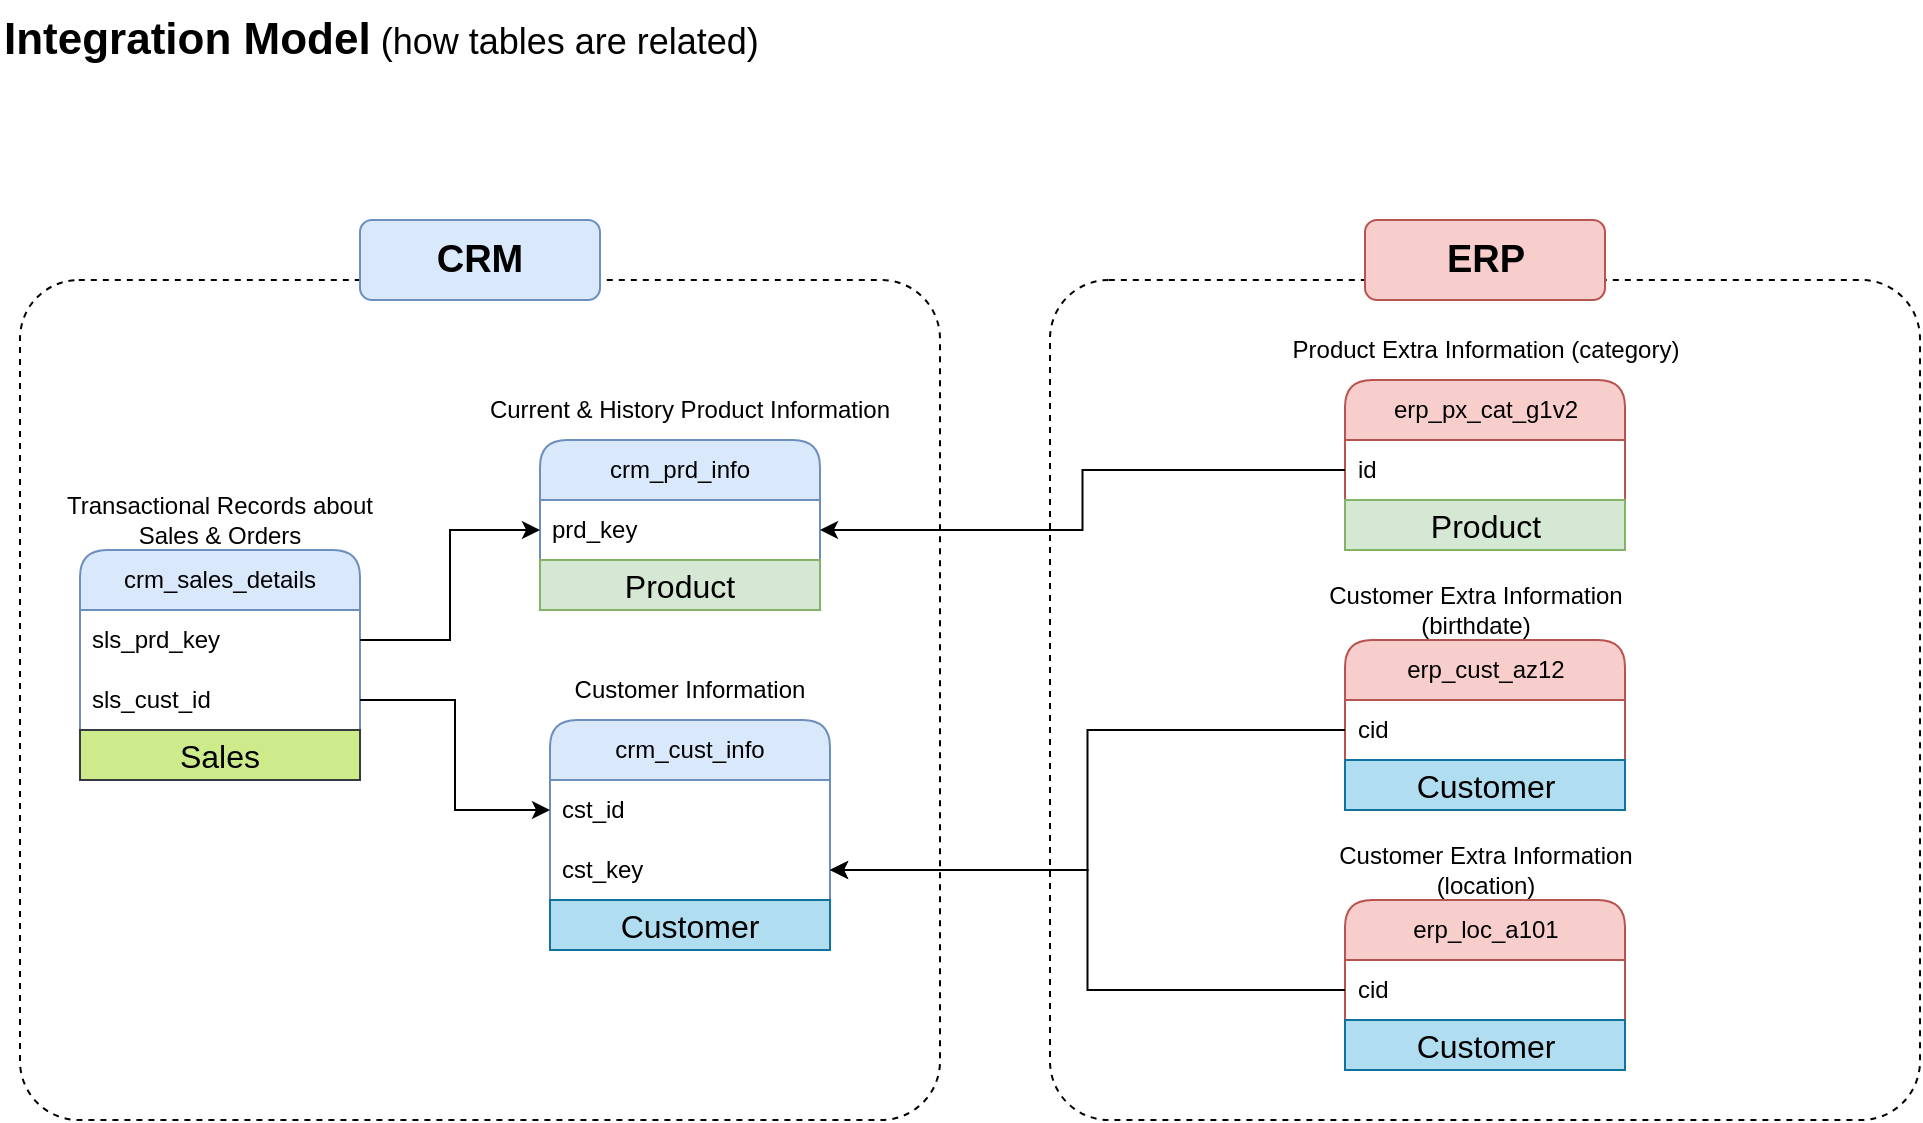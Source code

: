 <mxfile version="26.0.16">
  <diagram name="Page-1" id="j0AnNzJ7tnAQWJuxO1I7">
    <mxGraphModel dx="1036" dy="614" grid="1" gridSize="10" guides="1" tooltips="1" connect="1" arrows="1" fold="1" page="1" pageScale="1.4" pageWidth="850" pageHeight="1100" math="0" shadow="0">
      <root>
        <mxCell id="0" />
        <mxCell id="1" parent="0" />
        <mxCell id="gELofkWoJPkuMngPN7Y3-48" value="" style="rounded=1;whiteSpace=wrap;html=1;fillColor=none;dashed=1;arcSize=7;" parent="1" vertex="1">
          <mxGeometry x="60" y="220" width="460" height="420" as="geometry" />
        </mxCell>
        <mxCell id="gELofkWoJPkuMngPN7Y3-53" value="" style="rounded=1;whiteSpace=wrap;html=1;fillColor=none;dashed=1;arcSize=7;" parent="1" vertex="1">
          <mxGeometry x="575" y="220" width="435" height="420" as="geometry" />
        </mxCell>
        <mxCell id="gELofkWoJPkuMngPN7Y3-1" value="crm_cust_info" style="swimlane;fontStyle=0;childLayout=stackLayout;horizontal=1;startSize=30;horizontalStack=0;resizeParent=1;resizeParentMax=0;resizeLast=0;collapsible=1;marginBottom=0;whiteSpace=wrap;html=1;rounded=1;glass=0;shadow=0;fillColor=#dae8fc;strokeColor=#6c8ebf;" parent="1" vertex="1">
          <mxGeometry x="325" y="440" width="140" height="115" as="geometry" />
        </mxCell>
        <mxCell id="gELofkWoJPkuMngPN7Y3-2" value="cst_id" style="text;strokeColor=none;fillColor=none;align=left;verticalAlign=middle;spacingLeft=4;spacingRight=4;overflow=hidden;points=[[0,0.5],[1,0.5]];portConstraint=eastwest;rotatable=0;whiteSpace=wrap;html=1;" parent="gELofkWoJPkuMngPN7Y3-1" vertex="1">
          <mxGeometry y="30" width="140" height="30" as="geometry" />
        </mxCell>
        <mxCell id="gELofkWoJPkuMngPN7Y3-28" value="cst_key" style="text;strokeColor=none;fillColor=none;align=left;verticalAlign=middle;spacingLeft=4;spacingRight=4;overflow=hidden;points=[[0,0.5],[1,0.5]];portConstraint=eastwest;rotatable=0;whiteSpace=wrap;html=1;" parent="gELofkWoJPkuMngPN7Y3-1" vertex="1">
          <mxGeometry y="60" width="140" height="30" as="geometry" />
        </mxCell>
        <mxCell id="MMb5F87yqytEcrP41a2C-2" value="&lt;font style=&quot;font-size: 16px;&quot;&gt;Customer&lt;/font&gt;" style="whiteSpace=wrap;html=1;align=center;fillColor=#b1ddf0;strokeColor=#10739e;" vertex="1" parent="gELofkWoJPkuMngPN7Y3-1">
          <mxGeometry y="90" width="140" height="25" as="geometry" />
        </mxCell>
        <mxCell id="gELofkWoJPkuMngPN7Y3-5" value="Customer Information" style="text;html=1;align=center;verticalAlign=middle;whiteSpace=wrap;rounded=0;" parent="1" vertex="1">
          <mxGeometry x="330" y="410" width="130" height="30" as="geometry" />
        </mxCell>
        <mxCell id="gELofkWoJPkuMngPN7Y3-6" value="crm_prd_info" style="swimlane;fontStyle=0;childLayout=stackLayout;horizontal=1;startSize=30;horizontalStack=0;resizeParent=1;resizeParentMax=0;resizeLast=0;collapsible=1;marginBottom=0;whiteSpace=wrap;html=1;rounded=1;glass=0;shadow=0;fillColor=#dae8fc;strokeColor=#6c8ebf;" parent="1" vertex="1">
          <mxGeometry x="320" y="300" width="140" height="85" as="geometry" />
        </mxCell>
        <mxCell id="gELofkWoJPkuMngPN7Y3-7" value="prd_key" style="text;strokeColor=none;fillColor=none;align=left;verticalAlign=middle;spacingLeft=4;spacingRight=4;overflow=hidden;points=[[0,0.5],[1,0.5]];portConstraint=eastwest;rotatable=0;whiteSpace=wrap;html=1;" parent="gELofkWoJPkuMngPN7Y3-6" vertex="1">
          <mxGeometry y="30" width="140" height="30" as="geometry" />
        </mxCell>
        <mxCell id="MMb5F87yqytEcrP41a2C-1" value="&lt;font style=&quot;font-size: 16px;&quot;&gt;Product&lt;/font&gt;" style="whiteSpace=wrap;html=1;align=center;fillColor=#d5e8d4;strokeColor=#82b366;" vertex="1" parent="gELofkWoJPkuMngPN7Y3-6">
          <mxGeometry y="60" width="140" height="25" as="geometry" />
        </mxCell>
        <mxCell id="gELofkWoJPkuMngPN7Y3-8" value="Current &amp;amp; History Product Information" style="text;html=1;align=center;verticalAlign=middle;whiteSpace=wrap;rounded=0;" parent="1" vertex="1">
          <mxGeometry x="290" y="270" width="210" height="30" as="geometry" />
        </mxCell>
        <mxCell id="gELofkWoJPkuMngPN7Y3-11" value="Transactional Records about Sales &amp;amp; Orders" style="text;html=1;align=center;verticalAlign=middle;whiteSpace=wrap;rounded=0;" parent="1" vertex="1">
          <mxGeometry x="80" y="325" width="160" height="30" as="geometry" />
        </mxCell>
        <mxCell id="gELofkWoJPkuMngPN7Y3-19" value="crm_sales_details" style="swimlane;fontStyle=0;childLayout=stackLayout;horizontal=1;startSize=30;horizontalStack=0;resizeParent=1;resizeParentMax=0;resizeLast=0;collapsible=1;marginBottom=0;whiteSpace=wrap;html=1;fillColor=#dae8fc;strokeColor=#6c8ebf;rounded=1;" parent="1" vertex="1">
          <mxGeometry x="90" y="355" width="140" height="115" as="geometry" />
        </mxCell>
        <mxCell id="gELofkWoJPkuMngPN7Y3-20" value="sls_prd_key" style="text;strokeColor=none;fillColor=none;align=left;verticalAlign=middle;spacingLeft=4;spacingRight=4;overflow=hidden;points=[[0,0.5],[1,0.5]];portConstraint=eastwest;rotatable=0;whiteSpace=wrap;html=1;" parent="gELofkWoJPkuMngPN7Y3-19" vertex="1">
          <mxGeometry y="30" width="140" height="30" as="geometry" />
        </mxCell>
        <mxCell id="gELofkWoJPkuMngPN7Y3-21" value="sls_cust_id" style="text;strokeColor=none;fillColor=none;align=left;verticalAlign=middle;spacingLeft=4;spacingRight=4;overflow=hidden;points=[[0,0.5],[1,0.5]];portConstraint=eastwest;rotatable=0;whiteSpace=wrap;html=1;" parent="gELofkWoJPkuMngPN7Y3-19" vertex="1">
          <mxGeometry y="60" width="140" height="30" as="geometry" />
        </mxCell>
        <mxCell id="MMb5F87yqytEcrP41a2C-7" value="&lt;font style=&quot;font-size: 16px;&quot;&gt;Sales&lt;/font&gt;" style="whiteSpace=wrap;html=1;align=center;fillColor=#cdeb8b;strokeColor=#36393d;" vertex="1" parent="gELofkWoJPkuMngPN7Y3-19">
          <mxGeometry y="90" width="140" height="25" as="geometry" />
        </mxCell>
        <mxCell id="gELofkWoJPkuMngPN7Y3-23" style="edgeStyle=orthogonalEdgeStyle;rounded=0;orthogonalLoop=1;jettySize=auto;html=1;entryX=0;entryY=0.5;entryDx=0;entryDy=0;" parent="1" source="gELofkWoJPkuMngPN7Y3-21" target="gELofkWoJPkuMngPN7Y3-2" edge="1">
          <mxGeometry relative="1" as="geometry" />
        </mxCell>
        <mxCell id="gELofkWoJPkuMngPN7Y3-24" style="edgeStyle=orthogonalEdgeStyle;rounded=0;orthogonalLoop=1;jettySize=auto;html=1;entryX=0;entryY=0.5;entryDx=0;entryDy=0;" parent="1" source="gELofkWoJPkuMngPN7Y3-20" target="gELofkWoJPkuMngPN7Y3-7" edge="1">
          <mxGeometry relative="1" as="geometry" />
        </mxCell>
        <mxCell id="gELofkWoJPkuMngPN7Y3-25" value="erp_cust_az12" style="swimlane;fontStyle=0;childLayout=stackLayout;horizontal=1;startSize=30;horizontalStack=0;resizeParent=1;resizeParentMax=0;resizeLast=0;collapsible=1;marginBottom=0;whiteSpace=wrap;html=1;rounded=1;glass=0;shadow=0;fillColor=#f8cecc;strokeColor=#b85450;" parent="1" vertex="1">
          <mxGeometry x="722.5" y="400" width="140" height="85" as="geometry" />
        </mxCell>
        <mxCell id="gELofkWoJPkuMngPN7Y3-26" value="cid" style="text;strokeColor=none;fillColor=none;align=left;verticalAlign=middle;spacingLeft=4;spacingRight=4;overflow=hidden;points=[[0,0.5],[1,0.5]];portConstraint=eastwest;rotatable=0;whiteSpace=wrap;html=1;" parent="gELofkWoJPkuMngPN7Y3-25" vertex="1">
          <mxGeometry y="30" width="140" height="30" as="geometry" />
        </mxCell>
        <mxCell id="MMb5F87yqytEcrP41a2C-6" value="&lt;font style=&quot;font-size: 16px;&quot;&gt;Customer&lt;/font&gt;" style="whiteSpace=wrap;html=1;align=center;fillColor=#b1ddf0;strokeColor=#10739e;" vertex="1" parent="gELofkWoJPkuMngPN7Y3-25">
          <mxGeometry y="60" width="140" height="25" as="geometry" />
        </mxCell>
        <mxCell id="gELofkWoJPkuMngPN7Y3-27" value="Customer Extra Information (birthdate)" style="text;html=1;align=center;verticalAlign=middle;whiteSpace=wrap;rounded=0;" parent="1" vertex="1">
          <mxGeometry x="707.5" y="370" width="160" height="30" as="geometry" />
        </mxCell>
        <mxCell id="gELofkWoJPkuMngPN7Y3-30" value="erp_loc_a101" style="swimlane;fontStyle=0;childLayout=stackLayout;horizontal=1;startSize=30;horizontalStack=0;resizeParent=1;resizeParentMax=0;resizeLast=0;collapsible=1;marginBottom=0;whiteSpace=wrap;html=1;rounded=1;glass=0;shadow=0;fillColor=#f8cecc;strokeColor=#b85450;" parent="1" vertex="1">
          <mxGeometry x="722.5" y="530" width="140" height="85" as="geometry" />
        </mxCell>
        <mxCell id="gELofkWoJPkuMngPN7Y3-31" value="cid" style="text;strokeColor=none;fillColor=none;align=left;verticalAlign=middle;spacingLeft=4;spacingRight=4;overflow=hidden;points=[[0,0.5],[1,0.5]];portConstraint=eastwest;rotatable=0;whiteSpace=wrap;html=1;" parent="gELofkWoJPkuMngPN7Y3-30" vertex="1">
          <mxGeometry y="30" width="140" height="30" as="geometry" />
        </mxCell>
        <mxCell id="MMb5F87yqytEcrP41a2C-3" value="&lt;font style=&quot;font-size: 16px;&quot;&gt;Customer&lt;/font&gt;" style="whiteSpace=wrap;html=1;align=center;fillColor=#b1ddf0;strokeColor=#10739e;" vertex="1" parent="gELofkWoJPkuMngPN7Y3-30">
          <mxGeometry y="60" width="140" height="25" as="geometry" />
        </mxCell>
        <mxCell id="gELofkWoJPkuMngPN7Y3-32" value="Customer Extra Information (location)" style="text;html=1;align=center;verticalAlign=middle;whiteSpace=wrap;rounded=0;" parent="1" vertex="1">
          <mxGeometry x="702.5" y="500" width="180" height="30" as="geometry" />
        </mxCell>
        <mxCell id="gELofkWoJPkuMngPN7Y3-34" style="edgeStyle=orthogonalEdgeStyle;rounded=0;orthogonalLoop=1;jettySize=auto;html=1;" parent="1" source="gELofkWoJPkuMngPN7Y3-26" target="gELofkWoJPkuMngPN7Y3-28" edge="1">
          <mxGeometry relative="1" as="geometry" />
        </mxCell>
        <mxCell id="gELofkWoJPkuMngPN7Y3-36" value="&lt;font style=&quot;&quot;&gt;&lt;font style=&quot;font-size: 22px;&quot;&gt;&lt;b style=&quot;&quot;&gt;Integration Model&lt;/b&gt;&lt;/font&gt;&lt;span style=&quot;font-size: 18px;&quot;&gt; (how tables are related)&lt;/span&gt;&lt;/font&gt;" style="text;html=1;align=left;verticalAlign=middle;whiteSpace=wrap;rounded=0;" parent="1" vertex="1">
          <mxGeometry x="50" y="80" width="420" height="40" as="geometry" />
        </mxCell>
        <mxCell id="gELofkWoJPkuMngPN7Y3-38" style="edgeStyle=orthogonalEdgeStyle;rounded=0;orthogonalLoop=1;jettySize=auto;html=1;entryX=1;entryY=0.5;entryDx=0;entryDy=0;" parent="1" source="gELofkWoJPkuMngPN7Y3-31" target="gELofkWoJPkuMngPN7Y3-28" edge="1">
          <mxGeometry relative="1" as="geometry" />
        </mxCell>
        <mxCell id="gELofkWoJPkuMngPN7Y3-39" value="erp_px_cat_g1v2" style="swimlane;fontStyle=0;childLayout=stackLayout;horizontal=1;startSize=30;horizontalStack=0;resizeParent=1;resizeParentMax=0;resizeLast=0;collapsible=1;marginBottom=0;whiteSpace=wrap;html=1;rounded=1;glass=0;shadow=0;fillColor=#f8cecc;strokeColor=#b85450;" parent="1" vertex="1">
          <mxGeometry x="722.5" y="270" width="140" height="85" as="geometry" />
        </mxCell>
        <mxCell id="gELofkWoJPkuMngPN7Y3-40" value="id" style="text;strokeColor=none;fillColor=none;align=left;verticalAlign=middle;spacingLeft=4;spacingRight=4;overflow=hidden;points=[[0,0.5],[1,0.5]];portConstraint=eastwest;rotatable=0;whiteSpace=wrap;html=1;" parent="gELofkWoJPkuMngPN7Y3-39" vertex="1">
          <mxGeometry y="30" width="140" height="30" as="geometry" />
        </mxCell>
        <mxCell id="MMb5F87yqytEcrP41a2C-4" value="&lt;font style=&quot;font-size: 16px;&quot;&gt;Product&lt;/font&gt;" style="whiteSpace=wrap;html=1;align=center;fillColor=#d5e8d4;strokeColor=#82b366;" vertex="1" parent="gELofkWoJPkuMngPN7Y3-39">
          <mxGeometry y="60" width="140" height="25" as="geometry" />
        </mxCell>
        <mxCell id="gELofkWoJPkuMngPN7Y3-46" value="Product Extra Information (category)" style="text;html=1;align=center;verticalAlign=middle;whiteSpace=wrap;rounded=0;" parent="1" vertex="1">
          <mxGeometry x="687.5" y="240" width="210" height="30" as="geometry" />
        </mxCell>
        <mxCell id="gELofkWoJPkuMngPN7Y3-47" style="edgeStyle=orthogonalEdgeStyle;rounded=0;orthogonalLoop=1;jettySize=auto;html=1;entryX=1;entryY=0.5;entryDx=0;entryDy=0;" parent="1" source="gELofkWoJPkuMngPN7Y3-40" target="gELofkWoJPkuMngPN7Y3-7" edge="1">
          <mxGeometry relative="1" as="geometry" />
        </mxCell>
        <mxCell id="gELofkWoJPkuMngPN7Y3-49" value="&lt;b&gt;&lt;font style=&quot;font-size: 19px;&quot;&gt;CRM&lt;/font&gt;&lt;/b&gt;" style="rounded=1;whiteSpace=wrap;html=1;fillColor=#dae8fc;strokeColor=#6c8ebf;" parent="1" vertex="1">
          <mxGeometry x="230" y="190" width="120" height="40" as="geometry" />
        </mxCell>
        <mxCell id="gELofkWoJPkuMngPN7Y3-54" value="&lt;b&gt;&lt;font style=&quot;font-size: 19px;&quot;&gt;ERP&lt;/font&gt;&lt;/b&gt;" style="rounded=1;whiteSpace=wrap;html=1;fillColor=#f8cecc;strokeColor=#b85450;" parent="1" vertex="1">
          <mxGeometry x="732.5" y="190" width="120" height="40" as="geometry" />
        </mxCell>
      </root>
    </mxGraphModel>
  </diagram>
</mxfile>
